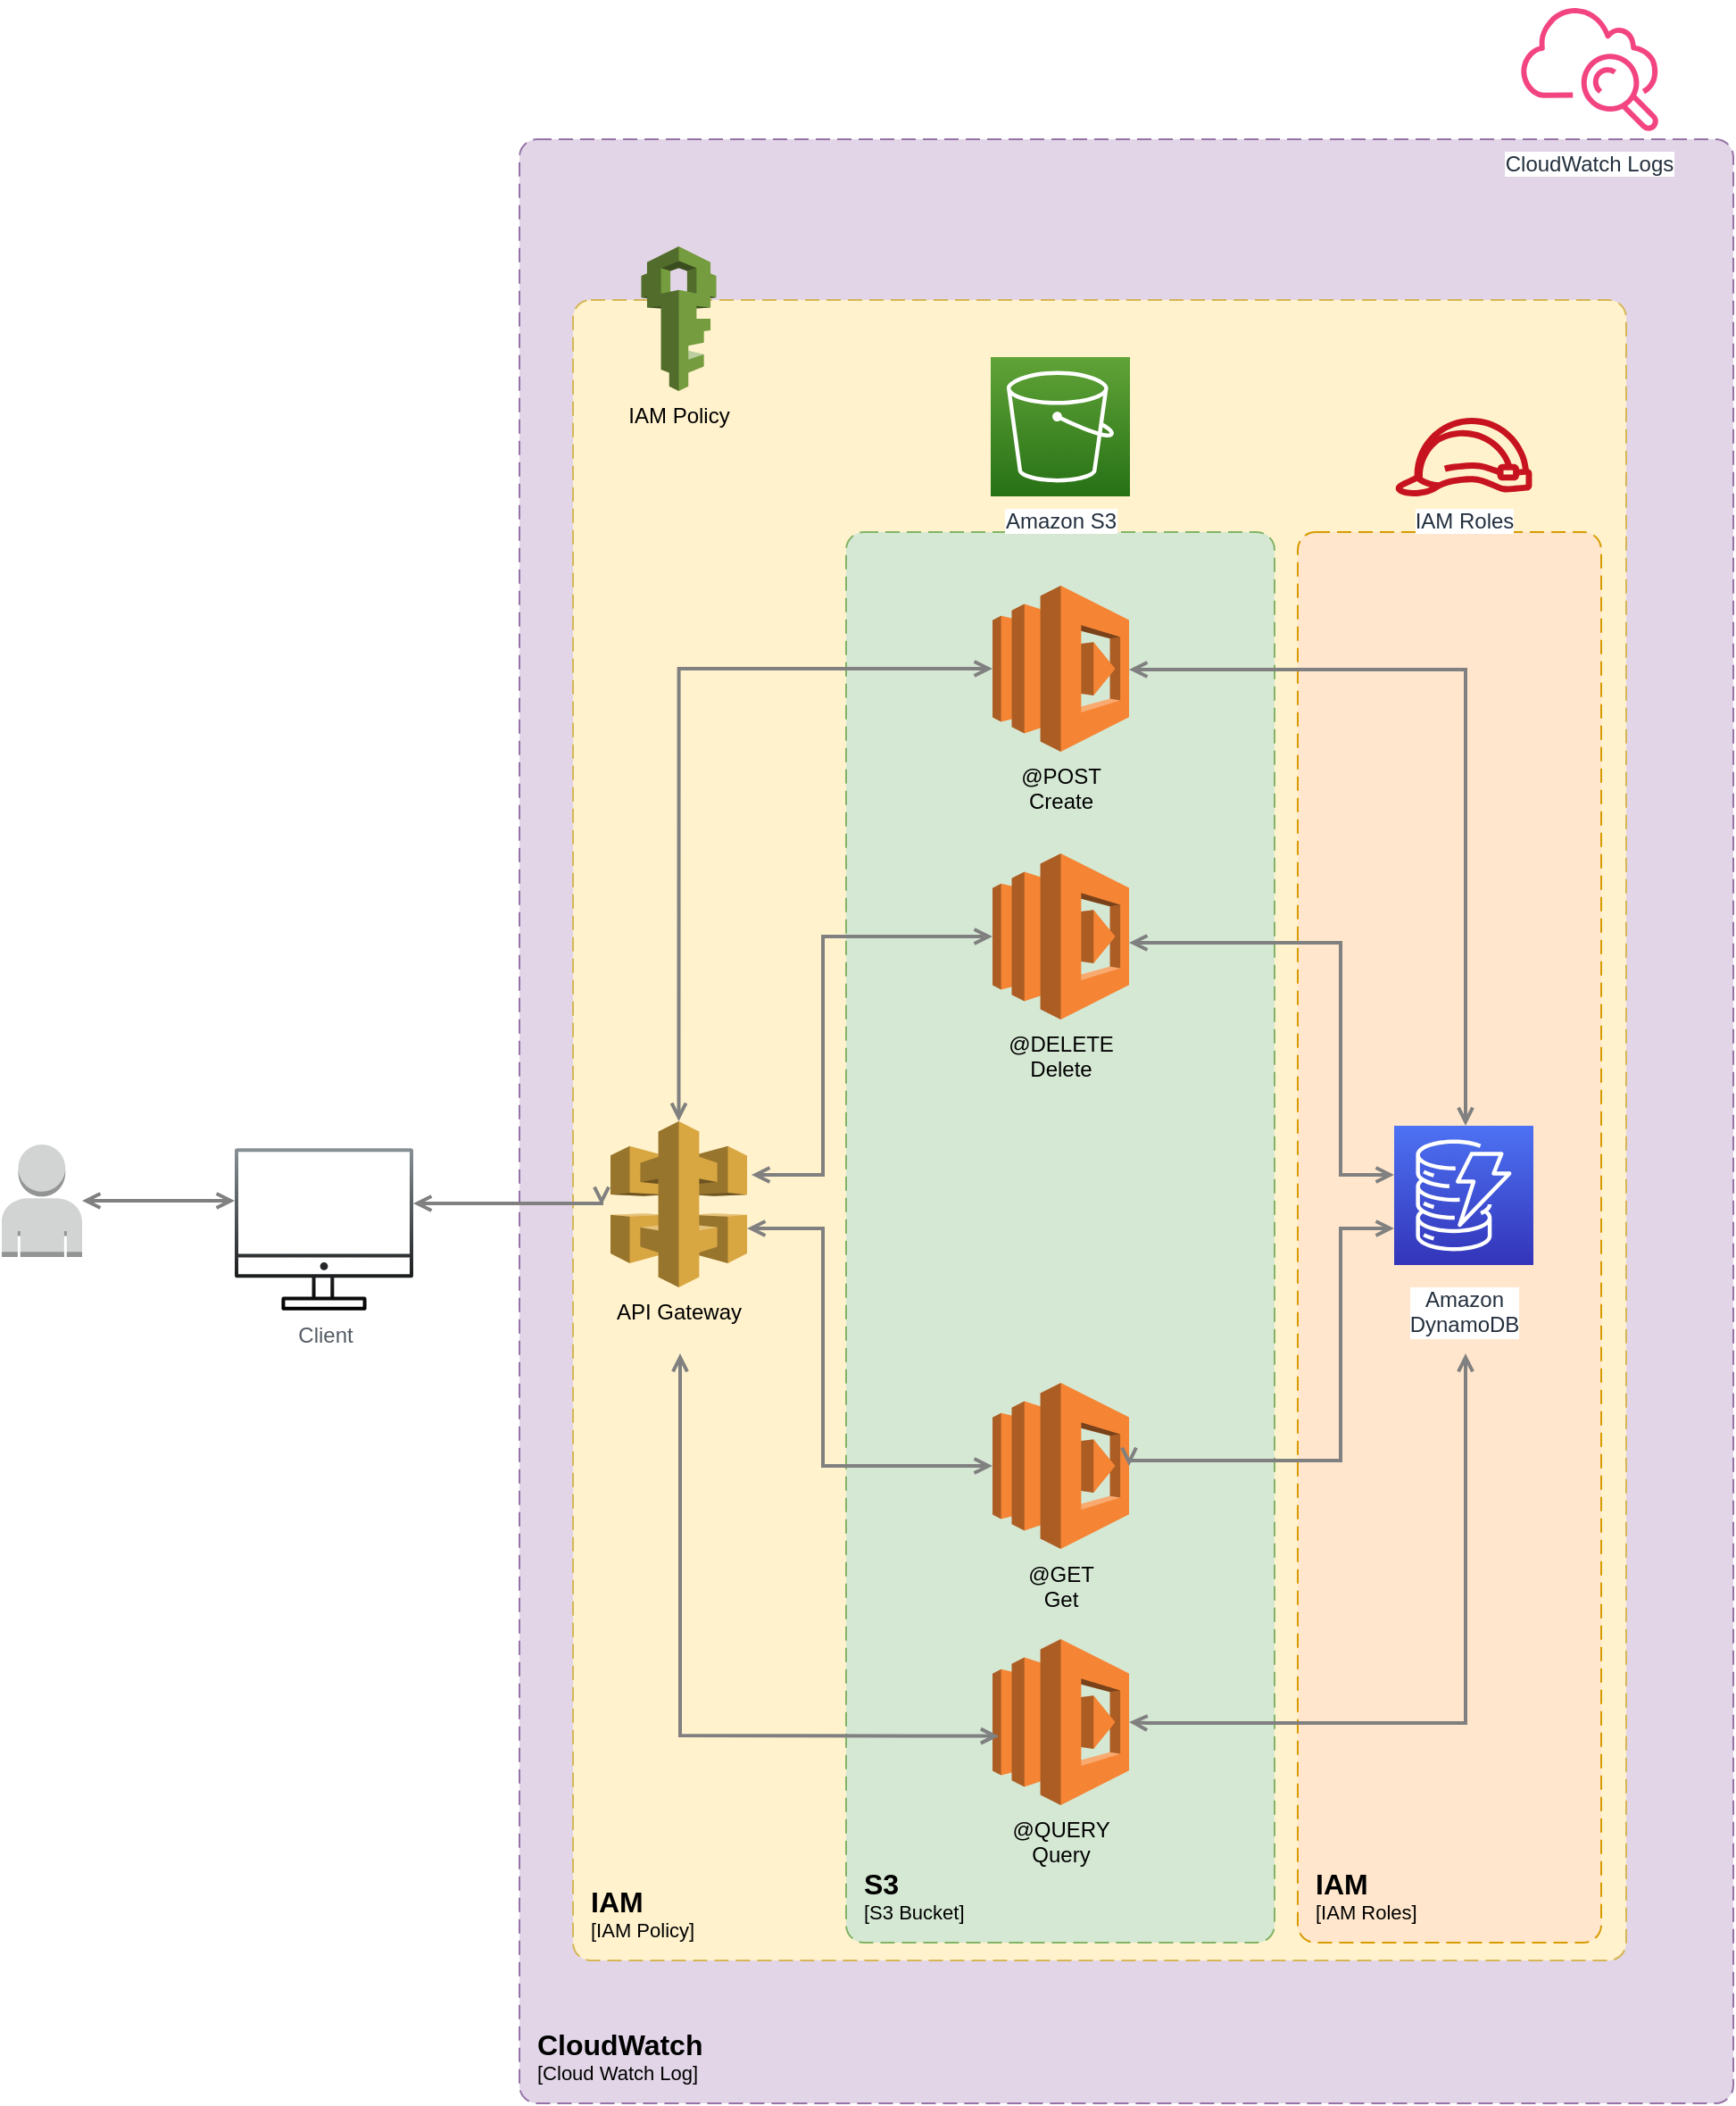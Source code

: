 <mxfile version="21.2.8" type="device">
  <diagram id="Ht1M8jgEwFfnCIfOTk4-" name="Contect and Scope">
    <mxGraphModel dx="1485" dy="1948" grid="1" gridSize="10" guides="1" tooltips="1" connect="1" arrows="1" fold="1" page="1" pageScale="1" pageWidth="1169" pageHeight="827" math="0" shadow="0">
      <root>
        <mxCell id="0" />
        <mxCell id="1" parent="0" />
        <object placeholders="1" c4Name="CloudWatch" c4Type="ContainerScopeBoundary" c4Application="Cloud Watch Log" label="&lt;font style=&quot;font-size: 16px&quot;&gt;&lt;b&gt;&lt;div style=&quot;text-align: left&quot;&gt;%c4Name%&lt;/div&gt;&lt;/b&gt;&lt;/font&gt;&lt;div style=&quot;text-align: left&quot;&gt;[%c4Application%]&lt;/div&gt;" id="glLRqF4IFDoVt5oa2Zbp-27">
          <mxCell style="rounded=1;fontSize=11;whiteSpace=wrap;html=1;dashed=1;arcSize=20;fillColor=#e1d5e7;strokeColor=#9673a6;labelBackgroundColor=none;align=left;verticalAlign=bottom;labelBorderColor=none;spacingTop=0;spacing=10;dashPattern=8 4;metaEdit=1;rotatable=0;perimeter=rectanglePerimeter;noLabel=0;labelPadding=0;allowArrows=0;connectable=0;expand=0;recursiveResize=0;editable=1;pointerEvents=0;absoluteArcSize=1;points=[[0.25,0,0],[0.5,0,0],[0.75,0,0],[1,0.25,0],[1,0.5,0],[1,0.75,0],[0.75,1,0],[0.5,1,0],[0.25,1,0],[0,0.75,0],[0,0.5,0],[0,0.25,0]];" vertex="1" parent="1">
            <mxGeometry x="320" y="-220" width="680" height="1100" as="geometry" />
          </mxCell>
        </object>
        <object placeholders="1" c4Name="IAM" c4Type="ContainerScopeBoundary" c4Application="IAM Policy" label="&lt;font style=&quot;font-size: 16px&quot;&gt;&lt;b&gt;&lt;div style=&quot;text-align: left&quot;&gt;%c4Name%&lt;/div&gt;&lt;/b&gt;&lt;/font&gt;&lt;div style=&quot;text-align: left&quot;&gt;[%c4Application%]&lt;/div&gt;" id="glLRqF4IFDoVt5oa2Zbp-26">
          <mxCell style="rounded=1;fontSize=11;whiteSpace=wrap;html=1;dashed=1;arcSize=20;fillColor=#fff2cc;strokeColor=#d6b656;labelBackgroundColor=none;align=left;verticalAlign=bottom;labelBorderColor=none;spacingTop=0;spacing=10;dashPattern=8 4;metaEdit=1;rotatable=0;perimeter=rectanglePerimeter;noLabel=0;labelPadding=0;allowArrows=0;connectable=0;expand=0;recursiveResize=0;editable=1;pointerEvents=0;absoluteArcSize=1;points=[[0.25,0,0],[0.5,0,0],[0.75,0,0],[1,0.25,0],[1,0.5,0],[1,0.75,0],[0.75,1,0],[0.5,1,0],[0.25,1,0],[0,0.75,0],[0,0.5,0],[0,0.25,0]];" vertex="1" parent="1">
            <mxGeometry x="350" y="-130" width="590" height="930" as="geometry" />
          </mxCell>
        </object>
        <object placeholders="1" c4Name="IAM" c4Type="ContainerScopeBoundary" c4Application="IAM Roles" label="&lt;font style=&quot;font-size: 16px&quot;&gt;&lt;b&gt;&lt;div style=&quot;text-align: left&quot;&gt;%c4Name%&lt;/div&gt;&lt;/b&gt;&lt;/font&gt;&lt;div style=&quot;text-align: left&quot;&gt;[%c4Application%]&lt;/div&gt;" id="glLRqF4IFDoVt5oa2Zbp-24">
          <mxCell style="rounded=1;fontSize=11;whiteSpace=wrap;html=1;dashed=1;arcSize=20;fillColor=#ffe6cc;strokeColor=#d79b00;labelBackgroundColor=none;align=left;verticalAlign=bottom;labelBorderColor=none;spacingTop=0;spacing=10;dashPattern=8 4;metaEdit=1;rotatable=0;perimeter=rectanglePerimeter;noLabel=0;labelPadding=0;allowArrows=0;connectable=0;expand=0;recursiveResize=0;editable=1;pointerEvents=0;absoluteArcSize=1;points=[[0.25,0,0],[0.5,0,0],[0.75,0,0],[1,0.25,0],[1,0.5,0],[1,0.75,0],[0.75,1,0],[0.5,1,0],[0.25,1,0],[0,0.75,0],[0,0.5,0],[0,0.25,0]];" vertex="1" parent="1">
            <mxGeometry x="756" width="170" height="790" as="geometry" />
          </mxCell>
        </object>
        <object placeholders="1" c4Name="S3" c4Type="ContainerScopeBoundary" c4Application="S3 Bucket" label="&lt;font style=&quot;font-size: 16px&quot;&gt;&lt;b&gt;&lt;div style=&quot;text-align: left&quot;&gt;%c4Name%&lt;/div&gt;&lt;/b&gt;&lt;/font&gt;&lt;div style=&quot;text-align: left&quot;&gt;[%c4Application%]&lt;/div&gt;" id="glLRqF4IFDoVt5oa2Zbp-23">
          <mxCell style="rounded=1;fontSize=11;whiteSpace=wrap;html=1;dashed=1;arcSize=20;fillColor=#d5e8d4;strokeColor=#82b366;labelBackgroundColor=none;align=left;verticalAlign=bottom;labelBorderColor=none;spacingTop=0;spacing=10;dashPattern=8 4;metaEdit=1;rotatable=0;perimeter=rectanglePerimeter;noLabel=0;labelPadding=0;allowArrows=0;connectable=0;expand=0;recursiveResize=0;editable=1;pointerEvents=0;absoluteArcSize=1;points=[[0.25,0,0],[0.5,0,0],[0.75,0,0],[1,0.25,0],[1,0.5,0],[1,0.75,0],[0.75,1,0],[0.5,1,0],[0.25,1,0],[0,0.75,0],[0,0.5,0],[0,0.25,0]];" vertex="1" parent="1">
            <mxGeometry x="503" width="240" height="790" as="geometry" />
          </mxCell>
        </object>
        <mxCell id="UEzPUAAOIrF-is8g5C7q-129" style="edgeStyle=orthogonalEdgeStyle;rounded=0;orthogonalLoop=1;jettySize=auto;html=1;startArrow=open;startFill=0;endArrow=open;endFill=0;strokeWidth=2;strokeColor=#808080;" parent="1" source="glLRqF4IFDoVt5oa2Zbp-3" target="UEzPUAAOIrF-is8g5C7q-109" edge="1">
          <mxGeometry relative="1" as="geometry">
            <Array as="points">
              <mxPoint x="90" y="374" />
              <mxPoint x="90" y="374" />
            </Array>
            <mxPoint x="447" y="389.94" as="sourcePoint" />
            <mxPoint x="580.001" y="389.94" as="targetPoint" />
          </mxGeometry>
        </mxCell>
        <mxCell id="UEzPUAAOIrF-is8g5C7q-109" value="Client" style="outlineConnect=0;gradientColor=default;fontColor=#545B64;strokeColor=none;fillColor=#879196;dashed=0;verticalLabelPosition=bottom;verticalAlign=top;align=center;html=1;fontSize=12;fontStyle=0;aspect=fixed;shape=mxgraph.aws4.illustration_desktop;pointerEvents=1;labelBackgroundColor=#ffffff;" parent="1" vertex="1">
          <mxGeometry x="160.5" y="345" width="100" height="91" as="geometry" />
        </mxCell>
        <mxCell id="UEzPUAAOIrF-is8g5C7q-116" value="Amazon S3" style="outlineConnect=0;fontColor=#232F3E;gradientColor=#60A337;gradientDirection=north;fillColor=#277116;strokeColor=#ffffff;dashed=0;verticalLabelPosition=bottom;verticalAlign=top;align=center;html=1;fontSize=12;fontStyle=0;aspect=fixed;shape=mxgraph.aws4.resourceIcon;resIcon=mxgraph.aws4.s3;labelBackgroundColor=#ffffff;" parent="1" vertex="1">
          <mxGeometry x="584.0" y="-98" width="78" height="78" as="geometry" />
        </mxCell>
        <mxCell id="UEzPUAAOIrF-is8g5C7q-119" value="Amazon&lt;br&gt;DynamoDB&lt;br&gt;" style="outlineConnect=0;fontColor=#232F3E;gradientColor=#4D72F3;gradientDirection=north;fillColor=#3334B9;strokeColor=#ffffff;dashed=0;verticalLabelPosition=bottom;verticalAlign=top;align=center;html=1;fontSize=12;fontStyle=0;aspect=fixed;shape=mxgraph.aws4.resourceIcon;resIcon=mxgraph.aws4.dynamodb;labelBackgroundColor=#ffffff;spacingTop=5;" parent="1" vertex="1">
          <mxGeometry x="810.0" y="332.5" width="78" height="78" as="geometry" />
        </mxCell>
        <mxCell id="UEzPUAAOIrF-is8g5C7q-122" value="IAM Roles" style="outlineConnect=0;fontColor=#232F3E;gradientColor=none;fillColor=#C7131F;strokeColor=none;dashed=0;verticalLabelPosition=bottom;verticalAlign=top;align=center;html=1;fontSize=12;fontStyle=0;aspect=fixed;pointerEvents=1;shape=mxgraph.aws4.role;labelBackgroundColor=#ffffff;" parent="1" vertex="1">
          <mxGeometry x="810.0" y="-64" width="78" height="44" as="geometry" />
        </mxCell>
        <mxCell id="UEzPUAAOIrF-is8g5C7q-123" value="CloudWatch Logs" style="outlineConnect=0;fontColor=#232F3E;gradientColor=none;gradientDirection=north;fillColor=#F34482;strokeColor=none;dashed=0;verticalLabelPosition=bottom;verticalAlign=top;align=center;html=1;fontSize=12;fontStyle=0;aspect=fixed;shape=mxgraph.aws4.cloudwatch;labelBackgroundColor=#ffffff;" parent="1" vertex="1">
          <mxGeometry x="880.0" y="-298" width="78" height="78" as="geometry" />
        </mxCell>
        <mxCell id="glLRqF4IFDoVt5oa2Zbp-1" value="@DELETE&lt;br&gt;Delete" style="outlineConnect=0;dashed=0;verticalLabelPosition=bottom;verticalAlign=top;align=center;html=1;shape=mxgraph.aws3.lambda;fillColor=#F58534;gradientColor=none;" vertex="1" parent="1">
          <mxGeometry x="585" y="180" width="76.5" height="93" as="geometry" />
        </mxCell>
        <mxCell id="glLRqF4IFDoVt5oa2Zbp-2" value="API Gateway" style="outlineConnect=0;dashed=0;verticalLabelPosition=bottom;verticalAlign=top;align=center;html=1;shape=mxgraph.aws3.api_gateway;fillColor=#D9A741;gradientColor=none;" vertex="1" parent="1">
          <mxGeometry x="371" y="330" width="76.5" height="93" as="geometry" />
        </mxCell>
        <mxCell id="glLRqF4IFDoVt5oa2Zbp-3" value="" style="outlineConnect=0;dashed=0;verticalLabelPosition=bottom;verticalAlign=top;align=center;html=1;shape=mxgraph.aws3.user;fillColor=#D2D3D3;gradientColor=none;" vertex="1" parent="1">
          <mxGeometry x="30" y="343" width="45" height="63" as="geometry" />
        </mxCell>
        <mxCell id="glLRqF4IFDoVt5oa2Zbp-6" value="@POST&lt;br&gt;Create" style="outlineConnect=0;dashed=0;verticalLabelPosition=bottom;verticalAlign=top;align=center;html=1;shape=mxgraph.aws3.lambda;fillColor=#F58534;gradientColor=none;" vertex="1" parent="1">
          <mxGeometry x="585" y="30" width="76.5" height="93" as="geometry" />
        </mxCell>
        <mxCell id="glLRqF4IFDoVt5oa2Zbp-7" value="@GET&lt;br&gt;Get" style="outlineConnect=0;dashed=0;verticalLabelPosition=bottom;verticalAlign=top;align=center;html=1;shape=mxgraph.aws3.lambda;fillColor=#F58534;gradientColor=none;" vertex="1" parent="1">
          <mxGeometry x="585" y="476.5" width="76.5" height="93" as="geometry" />
        </mxCell>
        <mxCell id="glLRqF4IFDoVt5oa2Zbp-8" value="@QUERY&lt;br&gt;Query" style="outlineConnect=0;dashed=0;verticalLabelPosition=bottom;verticalAlign=top;align=center;html=1;shape=mxgraph.aws3.lambda;fillColor=#F58534;gradientColor=none;" vertex="1" parent="1">
          <mxGeometry x="585" y="620" width="76.5" height="93" as="geometry" />
        </mxCell>
        <mxCell id="glLRqF4IFDoVt5oa2Zbp-9" style="edgeStyle=orthogonalEdgeStyle;rounded=0;orthogonalLoop=1;jettySize=auto;html=1;startArrow=open;startFill=0;endArrow=open;endFill=0;strokeWidth=2;strokeColor=#808080;entryX=0;entryY=0.5;entryDx=0;entryDy=0;entryPerimeter=0;exitX=0.5;exitY=0;exitDx=0;exitDy=0;exitPerimeter=0;" edge="1" parent="1" source="glLRqF4IFDoVt5oa2Zbp-2" target="glLRqF4IFDoVt5oa2Zbp-6">
          <mxGeometry relative="1" as="geometry">
            <Array as="points">
              <mxPoint x="409" y="330" />
              <mxPoint x="409" y="77" />
            </Array>
            <mxPoint x="457.5" y="401.5" as="sourcePoint" />
            <mxPoint x="590.501" y="401.5" as="targetPoint" />
          </mxGeometry>
        </mxCell>
        <mxCell id="glLRqF4IFDoVt5oa2Zbp-10" style="edgeStyle=orthogonalEdgeStyle;rounded=0;orthogonalLoop=1;jettySize=auto;html=1;startArrow=open;startFill=0;endArrow=open;endFill=0;strokeWidth=2;strokeColor=#808080;entryX=0;entryY=0.5;entryDx=0;entryDy=0;entryPerimeter=0;" edge="1" parent="1" source="glLRqF4IFDoVt5oa2Zbp-2" target="glLRqF4IFDoVt5oa2Zbp-7">
          <mxGeometry relative="1" as="geometry">
            <Array as="points">
              <mxPoint x="490" y="390" />
              <mxPoint x="490" y="523" />
            </Array>
            <mxPoint x="458" y="387" as="sourcePoint" />
            <mxPoint x="590" y="237" as="targetPoint" />
          </mxGeometry>
        </mxCell>
        <mxCell id="glLRqF4IFDoVt5oa2Zbp-11" style="edgeStyle=orthogonalEdgeStyle;rounded=0;orthogonalLoop=1;jettySize=auto;html=1;startArrow=open;startFill=0;endArrow=open;endFill=0;strokeWidth=2;strokeColor=#808080;entryX=0.048;entryY=0.584;entryDx=0;entryDy=0;entryPerimeter=0;" edge="1" parent="1" target="glLRqF4IFDoVt5oa2Zbp-8">
          <mxGeometry relative="1" as="geometry">
            <Array as="points">
              <mxPoint x="409" y="674" />
              <mxPoint x="490" y="674" />
            </Array>
            <mxPoint x="410" y="460" as="sourcePoint" />
            <mxPoint x="595" y="533" as="targetPoint" />
          </mxGeometry>
        </mxCell>
        <mxCell id="glLRqF4IFDoVt5oa2Zbp-17" style="edgeStyle=orthogonalEdgeStyle;rounded=0;orthogonalLoop=1;jettySize=auto;html=1;startArrow=open;startFill=0;endArrow=open;endFill=0;strokeWidth=2;strokeColor=#808080;entryX=1;entryY=0.5;entryDx=0;entryDy=0;entryPerimeter=0;" edge="1" parent="1" source="UEzPUAAOIrF-is8g5C7q-119" target="glLRqF4IFDoVt5oa2Zbp-6">
          <mxGeometry relative="1" as="geometry">
            <Array as="points">
              <mxPoint x="850" y="77" />
              <mxPoint x="662" y="77" />
            </Array>
            <mxPoint x="1039.96" y="340" as="sourcePoint" />
            <mxPoint x="824.96" y="47" as="targetPoint" />
          </mxGeometry>
        </mxCell>
        <mxCell id="glLRqF4IFDoVt5oa2Zbp-18" style="edgeStyle=orthogonalEdgeStyle;rounded=0;orthogonalLoop=1;jettySize=auto;html=1;startArrow=open;startFill=0;endArrow=open;endFill=0;strokeWidth=2;strokeColor=#808080;entryX=1;entryY=0.5;entryDx=0;entryDy=0;entryPerimeter=0;" edge="1" parent="1" target="glLRqF4IFDoVt5oa2Zbp-8">
          <mxGeometry relative="1" as="geometry">
            <Array as="points">
              <mxPoint x="850" y="667" />
              <mxPoint x="672" y="667" />
            </Array>
            <mxPoint x="850" y="460" as="sourcePoint" />
            <mxPoint x="672" y="87" as="targetPoint" />
          </mxGeometry>
        </mxCell>
        <mxCell id="glLRqF4IFDoVt5oa2Zbp-19" style="edgeStyle=orthogonalEdgeStyle;rounded=0;orthogonalLoop=1;jettySize=auto;html=1;startArrow=open;startFill=0;endArrow=open;endFill=0;strokeWidth=2;strokeColor=#808080;" edge="1" parent="1" target="glLRqF4IFDoVt5oa2Zbp-1">
          <mxGeometry relative="1" as="geometry">
            <Array as="points">
              <mxPoint x="780" y="360" />
              <mxPoint x="780" y="230" />
            </Array>
            <mxPoint x="810" y="360" as="sourcePoint" />
            <mxPoint x="672" y="87" as="targetPoint" />
          </mxGeometry>
        </mxCell>
        <mxCell id="glLRqF4IFDoVt5oa2Zbp-20" style="edgeStyle=orthogonalEdgeStyle;rounded=0;orthogonalLoop=1;jettySize=auto;html=1;startArrow=open;startFill=0;endArrow=open;endFill=0;strokeWidth=2;strokeColor=#808080;entryX=1;entryY=0.5;entryDx=0;entryDy=0;entryPerimeter=0;" edge="1" parent="1" target="glLRqF4IFDoVt5oa2Zbp-7">
          <mxGeometry relative="1" as="geometry">
            <Array as="points">
              <mxPoint x="810" y="390" />
              <mxPoint x="780" y="390" />
              <mxPoint x="780" y="520" />
              <mxPoint x="662" y="520" />
            </Array>
            <mxPoint x="810" y="390" as="sourcePoint" />
            <mxPoint x="672" y="267" as="targetPoint" />
          </mxGeometry>
        </mxCell>
        <mxCell id="glLRqF4IFDoVt5oa2Zbp-21" style="edgeStyle=orthogonalEdgeStyle;rounded=0;orthogonalLoop=1;jettySize=auto;html=1;startArrow=open;startFill=0;endArrow=open;endFill=0;strokeWidth=2;strokeColor=#808080;entryX=0;entryY=0.5;entryDx=0;entryDy=0;entryPerimeter=0;" edge="1" parent="1" target="glLRqF4IFDoVt5oa2Zbp-1">
          <mxGeometry relative="1" as="geometry">
            <Array as="points">
              <mxPoint x="490" y="360" />
              <mxPoint x="490" y="227" />
            </Array>
            <mxPoint x="450" y="360" as="sourcePoint" />
            <mxPoint x="595" y="267" as="targetPoint" />
          </mxGeometry>
        </mxCell>
        <mxCell id="glLRqF4IFDoVt5oa2Zbp-22" style="edgeStyle=orthogonalEdgeStyle;rounded=0;orthogonalLoop=1;jettySize=auto;html=1;startArrow=open;startFill=0;endArrow=open;endFill=0;strokeWidth=2;strokeColor=#808080;" edge="1" parent="1" source="UEzPUAAOIrF-is8g5C7q-109">
          <mxGeometry relative="1" as="geometry">
            <Array as="points">
              <mxPoint x="366" y="376" />
            </Array>
            <mxPoint x="280" y="377" as="sourcePoint" />
            <mxPoint x="366" y="377" as="targetPoint" />
          </mxGeometry>
        </mxCell>
        <mxCell id="glLRqF4IFDoVt5oa2Zbp-25" value="IAM Policy" style="outlineConnect=0;dashed=0;verticalLabelPosition=bottom;verticalAlign=top;align=center;html=1;shape=mxgraph.aws3.iam;fillColor=#759C3E;gradientColor=none;" vertex="1" parent="1">
          <mxGeometry x="388.25" y="-160" width="42" height="81" as="geometry" />
        </mxCell>
      </root>
    </mxGraphModel>
  </diagram>
</mxfile>
